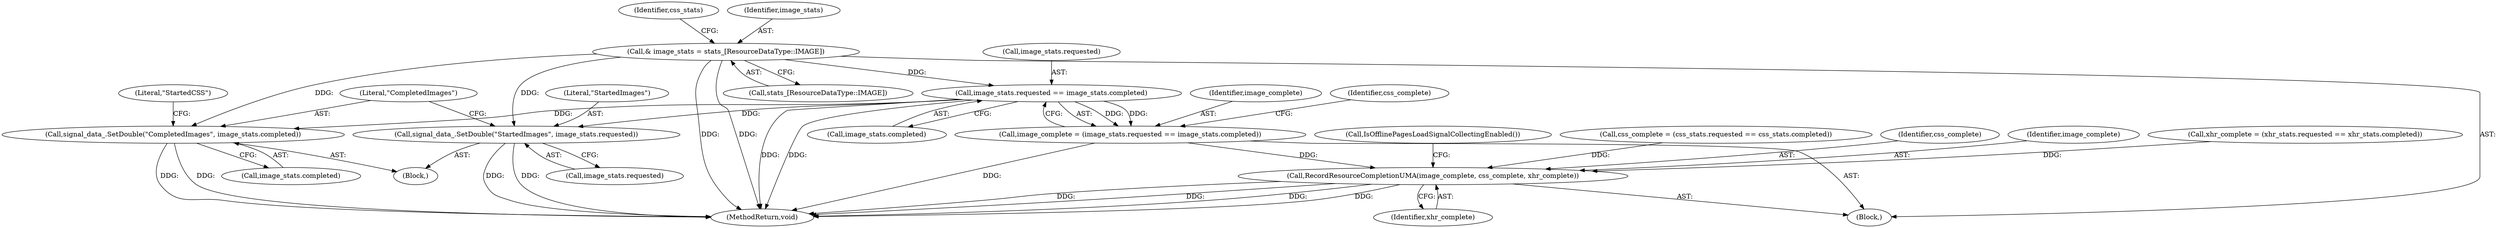 digraph "1_Chrome_35eb28748d45b87695a69eceffaff73a0be476af_1@array" {
"1000172" [label="(Call,& image_stats = stats_[ResourceDataType::IMAGE])"];
"1000192" [label="(Call,image_stats.requested == image_stats.completed)"];
"1000190" [label="(Call,image_complete = (image_stats.requested == image_stats.completed))"];
"1000219" [label="(Call,RecordResourceCompletionUMA(image_complete, css_complete, xhr_complete))"];
"1000226" [label="(Call,signal_data_.SetDouble(\"StartedImages\", image_stats.requested))"];
"1000231" [label="(Call,signal_data_.SetDouble(\"CompletedImages\", image_stats.completed))"];
"1000210" [label="(Call,xhr_complete = (xhr_stats.requested == xhr_stats.completed))"];
"1000224" [label="(Call,IsOfflinePagesLoadSignalCollectingEnabled())"];
"1000201" [label="(Identifier,css_complete)"];
"1000200" [label="(Call,css_complete = (css_stats.requested == css_stats.completed))"];
"1000179" [label="(Identifier,css_stats)"];
"1000237" [label="(Literal,\"StartedCSS\")"];
"1000228" [label="(Call,image_stats.requested)"];
"1000232" [label="(Literal,\"CompletedImages\")"];
"1000222" [label="(Identifier,xhr_complete)"];
"1000191" [label="(Identifier,image_complete)"];
"1000225" [label="(Block,)"];
"1000233" [label="(Call,image_stats.completed)"];
"1000227" [label="(Literal,\"StartedImages\")"];
"1000190" [label="(Call,image_complete = (image_stats.requested == image_stats.completed))"];
"1000219" [label="(Call,RecordResourceCompletionUMA(image_complete, css_complete, xhr_complete))"];
"1000172" [label="(Call,& image_stats = stats_[ResourceDataType::IMAGE])"];
"1000101" [label="(Block,)"];
"1000226" [label="(Call,signal_data_.SetDouble(\"StartedImages\", image_stats.requested))"];
"1000221" [label="(Identifier,css_complete)"];
"1000193" [label="(Call,image_stats.requested)"];
"1000174" [label="(Call,stats_[ResourceDataType::IMAGE])"];
"1000220" [label="(Identifier,image_complete)"];
"1000196" [label="(Call,image_stats.completed)"];
"1000192" [label="(Call,image_stats.requested == image_stats.completed)"];
"1000173" [label="(Identifier,image_stats)"];
"1000356" [label="(MethodReturn,void)"];
"1000231" [label="(Call,signal_data_.SetDouble(\"CompletedImages\", image_stats.completed))"];
"1000172" -> "1000101"  [label="AST: "];
"1000172" -> "1000174"  [label="CFG: "];
"1000173" -> "1000172"  [label="AST: "];
"1000174" -> "1000172"  [label="AST: "];
"1000179" -> "1000172"  [label="CFG: "];
"1000172" -> "1000356"  [label="DDG: "];
"1000172" -> "1000356"  [label="DDG: "];
"1000172" -> "1000192"  [label="DDG: "];
"1000172" -> "1000226"  [label="DDG: "];
"1000172" -> "1000231"  [label="DDG: "];
"1000192" -> "1000190"  [label="AST: "];
"1000192" -> "1000196"  [label="CFG: "];
"1000193" -> "1000192"  [label="AST: "];
"1000196" -> "1000192"  [label="AST: "];
"1000190" -> "1000192"  [label="CFG: "];
"1000192" -> "1000356"  [label="DDG: "];
"1000192" -> "1000356"  [label="DDG: "];
"1000192" -> "1000190"  [label="DDG: "];
"1000192" -> "1000190"  [label="DDG: "];
"1000192" -> "1000226"  [label="DDG: "];
"1000192" -> "1000231"  [label="DDG: "];
"1000190" -> "1000101"  [label="AST: "];
"1000191" -> "1000190"  [label="AST: "];
"1000201" -> "1000190"  [label="CFG: "];
"1000190" -> "1000356"  [label="DDG: "];
"1000190" -> "1000219"  [label="DDG: "];
"1000219" -> "1000101"  [label="AST: "];
"1000219" -> "1000222"  [label="CFG: "];
"1000220" -> "1000219"  [label="AST: "];
"1000221" -> "1000219"  [label="AST: "];
"1000222" -> "1000219"  [label="AST: "];
"1000224" -> "1000219"  [label="CFG: "];
"1000219" -> "1000356"  [label="DDG: "];
"1000219" -> "1000356"  [label="DDG: "];
"1000219" -> "1000356"  [label="DDG: "];
"1000219" -> "1000356"  [label="DDG: "];
"1000200" -> "1000219"  [label="DDG: "];
"1000210" -> "1000219"  [label="DDG: "];
"1000226" -> "1000225"  [label="AST: "];
"1000226" -> "1000228"  [label="CFG: "];
"1000227" -> "1000226"  [label="AST: "];
"1000228" -> "1000226"  [label="AST: "];
"1000232" -> "1000226"  [label="CFG: "];
"1000226" -> "1000356"  [label="DDG: "];
"1000226" -> "1000356"  [label="DDG: "];
"1000231" -> "1000225"  [label="AST: "];
"1000231" -> "1000233"  [label="CFG: "];
"1000232" -> "1000231"  [label="AST: "];
"1000233" -> "1000231"  [label="AST: "];
"1000237" -> "1000231"  [label="CFG: "];
"1000231" -> "1000356"  [label="DDG: "];
"1000231" -> "1000356"  [label="DDG: "];
}
